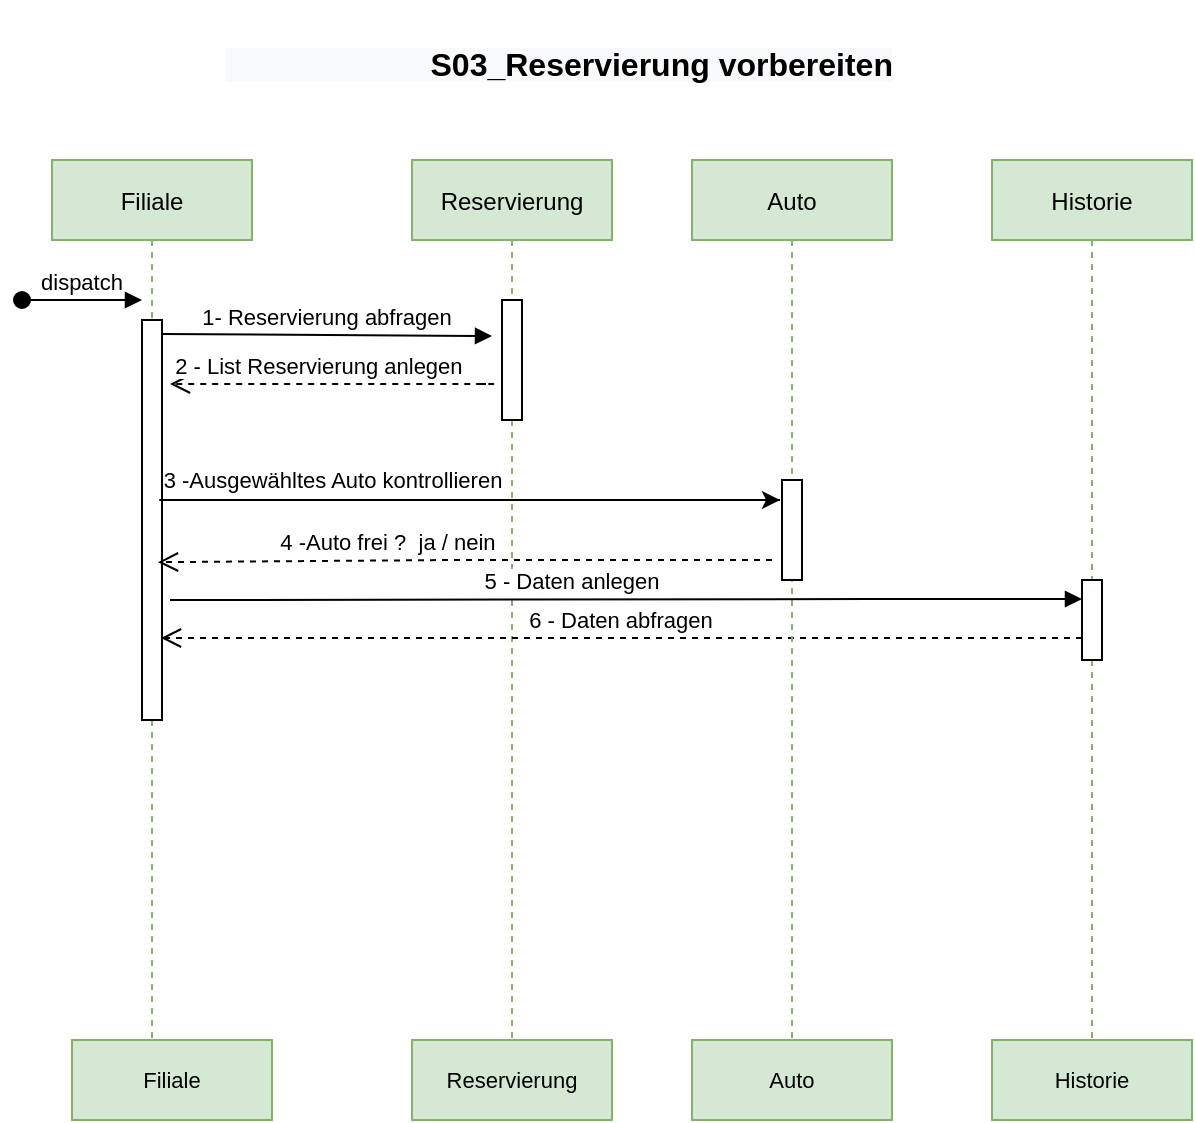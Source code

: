 <mxfile version="13.9.9" type="device"><diagram id="kgpKYQtTHZ0yAKxKKP6v" name="Page-1"><mxGraphModel dx="1702" dy="494" grid="1" gridSize="10" guides="1" tooltips="1" connect="1" arrows="1" fold="1" page="1" pageScale="1" pageWidth="850" pageHeight="1100" math="0" shadow="0"><root><mxCell id="0"/><mxCell id="1" parent="0"/><mxCell id="TOdkEBXcnLkv4ggtXG5E-1" value="Filiale" style="shape=umlLifeline;perimeter=lifelinePerimeter;container=1;collapsible=0;recursiveResize=0;rounded=0;shadow=0;strokeWidth=1;fillColor=#d5e8d4;strokeColor=#82b366;" vertex="1" parent="1"><mxGeometry y="80" width="100" height="440" as="geometry"/></mxCell><mxCell id="TOdkEBXcnLkv4ggtXG5E-2" value="dispatch" style="verticalAlign=bottom;startArrow=oval;endArrow=block;startSize=8;shadow=0;strokeWidth=1;" edge="1" parent="TOdkEBXcnLkv4ggtXG5E-1"><mxGeometry relative="1" as="geometry"><mxPoint x="-15" y="70" as="sourcePoint"/><mxPoint x="45" y="70" as="targetPoint"/></mxGeometry></mxCell><mxCell id="TOdkEBXcnLkv4ggtXG5E-23" value="" style="points=[];perimeter=orthogonalPerimeter;rounded=0;shadow=0;strokeWidth=1;" vertex="1" parent="TOdkEBXcnLkv4ggtXG5E-1"><mxGeometry x="45" y="80" width="10" height="200" as="geometry"/></mxCell><mxCell id="TOdkEBXcnLkv4ggtXG5E-4" value="Reservierung" style="shape=umlLifeline;perimeter=lifelinePerimeter;container=1;collapsible=0;recursiveResize=0;rounded=0;shadow=0;strokeWidth=1;fillColor=#d5e8d4;strokeColor=#82b366;" vertex="1" parent="1"><mxGeometry x="180" y="80" width="100" height="440" as="geometry"/></mxCell><mxCell id="TOdkEBXcnLkv4ggtXG5E-5" value="" style="points=[];perimeter=orthogonalPerimeter;rounded=0;shadow=0;strokeWidth=1;" vertex="1" parent="TOdkEBXcnLkv4ggtXG5E-4"><mxGeometry x="45" y="70" width="10" height="60" as="geometry"/></mxCell><mxCell id="TOdkEBXcnLkv4ggtXG5E-15" value="6 - Daten abfragen" style="verticalAlign=bottom;endArrow=open;dashed=1;endSize=8;shadow=0;strokeWidth=1;" edge="1" parent="TOdkEBXcnLkv4ggtXG5E-4"><mxGeometry relative="1" as="geometry"><mxPoint x="-125.5" y="239" as="targetPoint"/><mxPoint x="335" y="239" as="sourcePoint"/><Array as="points"><mxPoint x="299" y="239"/></Array></mxGeometry></mxCell><mxCell id="TOdkEBXcnLkv4ggtXG5E-6" value="2 - List Reservierung anlegen  " style="verticalAlign=bottom;endArrow=open;dashed=1;endSize=8;shadow=0;strokeWidth=1;" edge="1" parent="1"><mxGeometry x="0.114" relative="1" as="geometry"><mxPoint x="59" y="192" as="targetPoint"/><mxPoint x="214" y="192" as="sourcePoint"/><Array as="points"><mxPoint x="224" y="192"/><mxPoint x="204" y="192"/></Array><mxPoint as="offset"/></mxGeometry></mxCell><mxCell id="TOdkEBXcnLkv4ggtXG5E-7" value="1- Reservierung abfragen" style="verticalAlign=bottom;endArrow=block;entryX=0;entryY=0;shadow=0;strokeWidth=1;jumpSize=6;fontSize=11;exitX=1;exitY=0.035;exitDx=0;exitDy=0;exitPerimeter=0;" edge="1" parent="1" source="TOdkEBXcnLkv4ggtXG5E-23"><mxGeometry relative="1" as="geometry"><mxPoint x="65" y="168" as="sourcePoint"/><mxPoint x="220" y="168" as="targetPoint"/></mxGeometry></mxCell><mxCell id="TOdkEBXcnLkv4ggtXG5E-8" value="Auto" style="shape=umlLifeline;perimeter=lifelinePerimeter;container=1;collapsible=0;recursiveResize=0;rounded=0;shadow=0;strokeWidth=1;fillColor=#d5e8d4;strokeColor=#82b366;" vertex="1" parent="1"><mxGeometry x="320" y="80" width="100" height="440" as="geometry"/></mxCell><mxCell id="TOdkEBXcnLkv4ggtXG5E-9" value="" style="points=[];perimeter=orthogonalPerimeter;rounded=0;shadow=0;strokeWidth=1;" vertex="1" parent="TOdkEBXcnLkv4ggtXG5E-8"><mxGeometry x="45" y="160" width="10" height="50" as="geometry"/></mxCell><mxCell id="TOdkEBXcnLkv4ggtXG5E-10" value="" style="endArrow=classic;html=1;fontSize=9;entryX=-0.4;entryY=0.267;entryDx=0;entryDy=0;entryPerimeter=0;" edge="1" parent="1"><mxGeometry width="50" height="50" relative="1" as="geometry"><mxPoint x="364" y="250" as="sourcePoint"/><mxPoint x="364" y="250.01" as="targetPoint"/><Array as="points"><mxPoint x="49" y="250"/></Array></mxGeometry></mxCell><mxCell id="TOdkEBXcnLkv4ggtXG5E-11" value="3 -Ausgewähltes Auto kontrollieren" style="edgeLabel;html=1;align=center;verticalAlign=middle;resizable=0;points=[];fontSize=11;" vertex="1" connectable="0" parent="TOdkEBXcnLkv4ggtXG5E-10"><mxGeometry x="0.333" y="-1" relative="1" as="geometry"><mxPoint x="-14" y="-11" as="offset"/></mxGeometry></mxCell><mxCell id="TOdkEBXcnLkv4ggtXG5E-12" value="4 -Auto frei ?  ja / nein " style="verticalAlign=bottom;endArrow=open;dashed=1;endSize=8;shadow=0;strokeWidth=1;entryX=0.53;entryY=0.457;entryDx=0;entryDy=0;entryPerimeter=0;" edge="1" parent="1" target="TOdkEBXcnLkv4ggtXG5E-1"><mxGeometry x="0.241" relative="1" as="geometry"><mxPoint x="70" y="280" as="targetPoint"/><mxPoint x="360" y="280" as="sourcePoint"/><Array as="points"><mxPoint x="200" y="280"/></Array><mxPoint as="offset"/></mxGeometry></mxCell><mxCell id="TOdkEBXcnLkv4ggtXG5E-13" value="Historie" style="shape=umlLifeline;perimeter=lifelinePerimeter;container=1;collapsible=0;recursiveResize=0;rounded=0;shadow=0;strokeWidth=1;fillColor=#d5e8d4;strokeColor=#82b366;" vertex="1" parent="1"><mxGeometry x="470" y="80" width="100" height="440" as="geometry"/></mxCell><mxCell id="TOdkEBXcnLkv4ggtXG5E-14" value="" style="points=[];perimeter=orthogonalPerimeter;rounded=0;shadow=0;strokeWidth=1;" vertex="1" parent="TOdkEBXcnLkv4ggtXG5E-13"><mxGeometry x="45" y="210" width="10" height="40" as="geometry"/></mxCell><mxCell id="TOdkEBXcnLkv4ggtXG5E-17" value="5 - Daten anlegen" style="verticalAlign=bottom;endArrow=block;entryX=0;entryY=0;shadow=0;strokeWidth=1;jumpSize=6;fontSize=11;" edge="1" parent="1"><mxGeometry x="-0.118" relative="1" as="geometry"><mxPoint x="59" y="300" as="sourcePoint"/><mxPoint x="515" y="299.5" as="targetPoint"/><Array as="points"><mxPoint x="419" y="299.5"/><mxPoint x="449" y="299.5"/></Array><mxPoint as="offset"/></mxGeometry></mxCell><mxCell id="TOdkEBXcnLkv4ggtXG5E-18" value="Filiale" style="rounded=0;whiteSpace=wrap;html=1;fontSize=11;fillColor=#d5e8d4;strokeColor=#82b366;" vertex="1" parent="1"><mxGeometry x="10" y="520" width="100" height="40" as="geometry"/></mxCell><mxCell id="TOdkEBXcnLkv4ggtXG5E-19" value="Reservierung" style="rounded=0;whiteSpace=wrap;html=1;fontSize=11;fillColor=#d5e8d4;strokeColor=#82b366;" vertex="1" parent="1"><mxGeometry x="180" y="520" width="100" height="40" as="geometry"/></mxCell><mxCell id="TOdkEBXcnLkv4ggtXG5E-20" value="Auto" style="rounded=0;whiteSpace=wrap;html=1;fontSize=11;fillColor=#d5e8d4;strokeColor=#82b366;" vertex="1" parent="1"><mxGeometry x="320" y="520" width="100" height="40" as="geometry"/></mxCell><mxCell id="TOdkEBXcnLkv4ggtXG5E-21" value="Historie" style="rounded=0;whiteSpace=wrap;html=1;fontSize=11;fillColor=#d5e8d4;strokeColor=#82b366;" vertex="1" parent="1"><mxGeometry x="470" y="520" width="100" height="40" as="geometry"/></mxCell><mxCell id="TOdkEBXcnLkv4ggtXG5E-22" value="&lt;p class=&quot;MsoNormal&quot; style=&quot;color: rgb(0 , 0 , 0) ; font-family: &amp;#34;helvetica&amp;#34; ; font-style: normal ; font-weight: 400 ; letter-spacing: normal ; text-align: left ; text-indent: 0px ; text-transform: none ; word-spacing: 0px ; background-color: rgb(248 , 249 , 250) ; font-size: 16px&quot;&gt;&lt;/p&gt;&lt;font style=&quot;color: rgb(0 , 0 , 0) ; font-family: &amp;#34;helvetica&amp;#34; ; font-style: normal ; font-weight: 400 ; letter-spacing: normal ; text-align: left ; text-indent: 0px ; text-transform: none ; word-spacing: 0px ; background-color: rgb(248 , 249 , 250) ; font-size: 16px&quot;&gt;&lt;font style=&quot;font-size: 16px&quot;&gt;&lt;b style=&quot;font-family: &amp;#34;helvetica&amp;#34;&quot;&gt;&amp;nbsp; &amp;nbsp; &amp;nbsp; &amp;nbsp; &amp;nbsp; &amp;nbsp; &amp;nbsp; &amp;nbsp; &amp;nbsp; &amp;nbsp; &amp;nbsp; &amp;nbsp;S03_Reservierung vorbereiten&lt;/b&gt;&lt;br style=&quot;font-family: &amp;#34;helvetica&amp;#34;&quot;&gt;&lt;span style=&quot;text-indent: -18pt&quot;&gt;&lt;br&gt;&lt;br&gt;&lt;/span&gt;&lt;/font&gt;&lt;/font&gt;" style="text;whiteSpace=wrap;html=1;fontSize=11;" vertex="1" parent="1"><mxGeometry x="85" width="340" height="60" as="geometry"/></mxCell></root></mxGraphModel></diagram></mxfile>